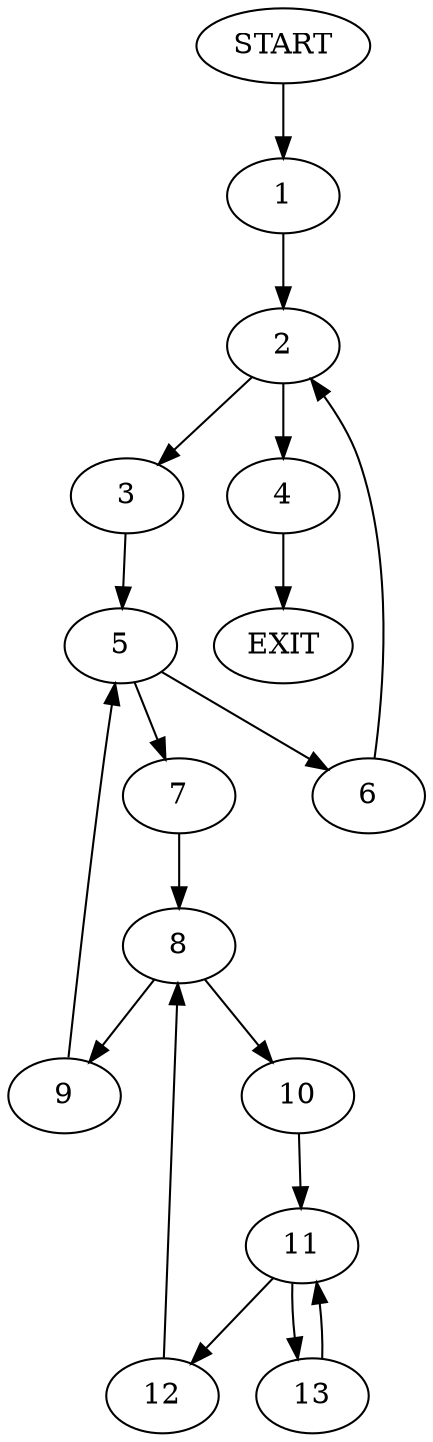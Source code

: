 digraph {
0 [label="START"]
14 [label="EXIT"]
0 -> 1
1 -> 2
2 -> 3
2 -> 4
4 -> 14
3 -> 5
5 -> 6
5 -> 7
7 -> 8
6 -> 2
8 -> 9
8 -> 10
9 -> 5
10 -> 11
11 -> 12
11 -> 13
12 -> 8
13 -> 11
}
